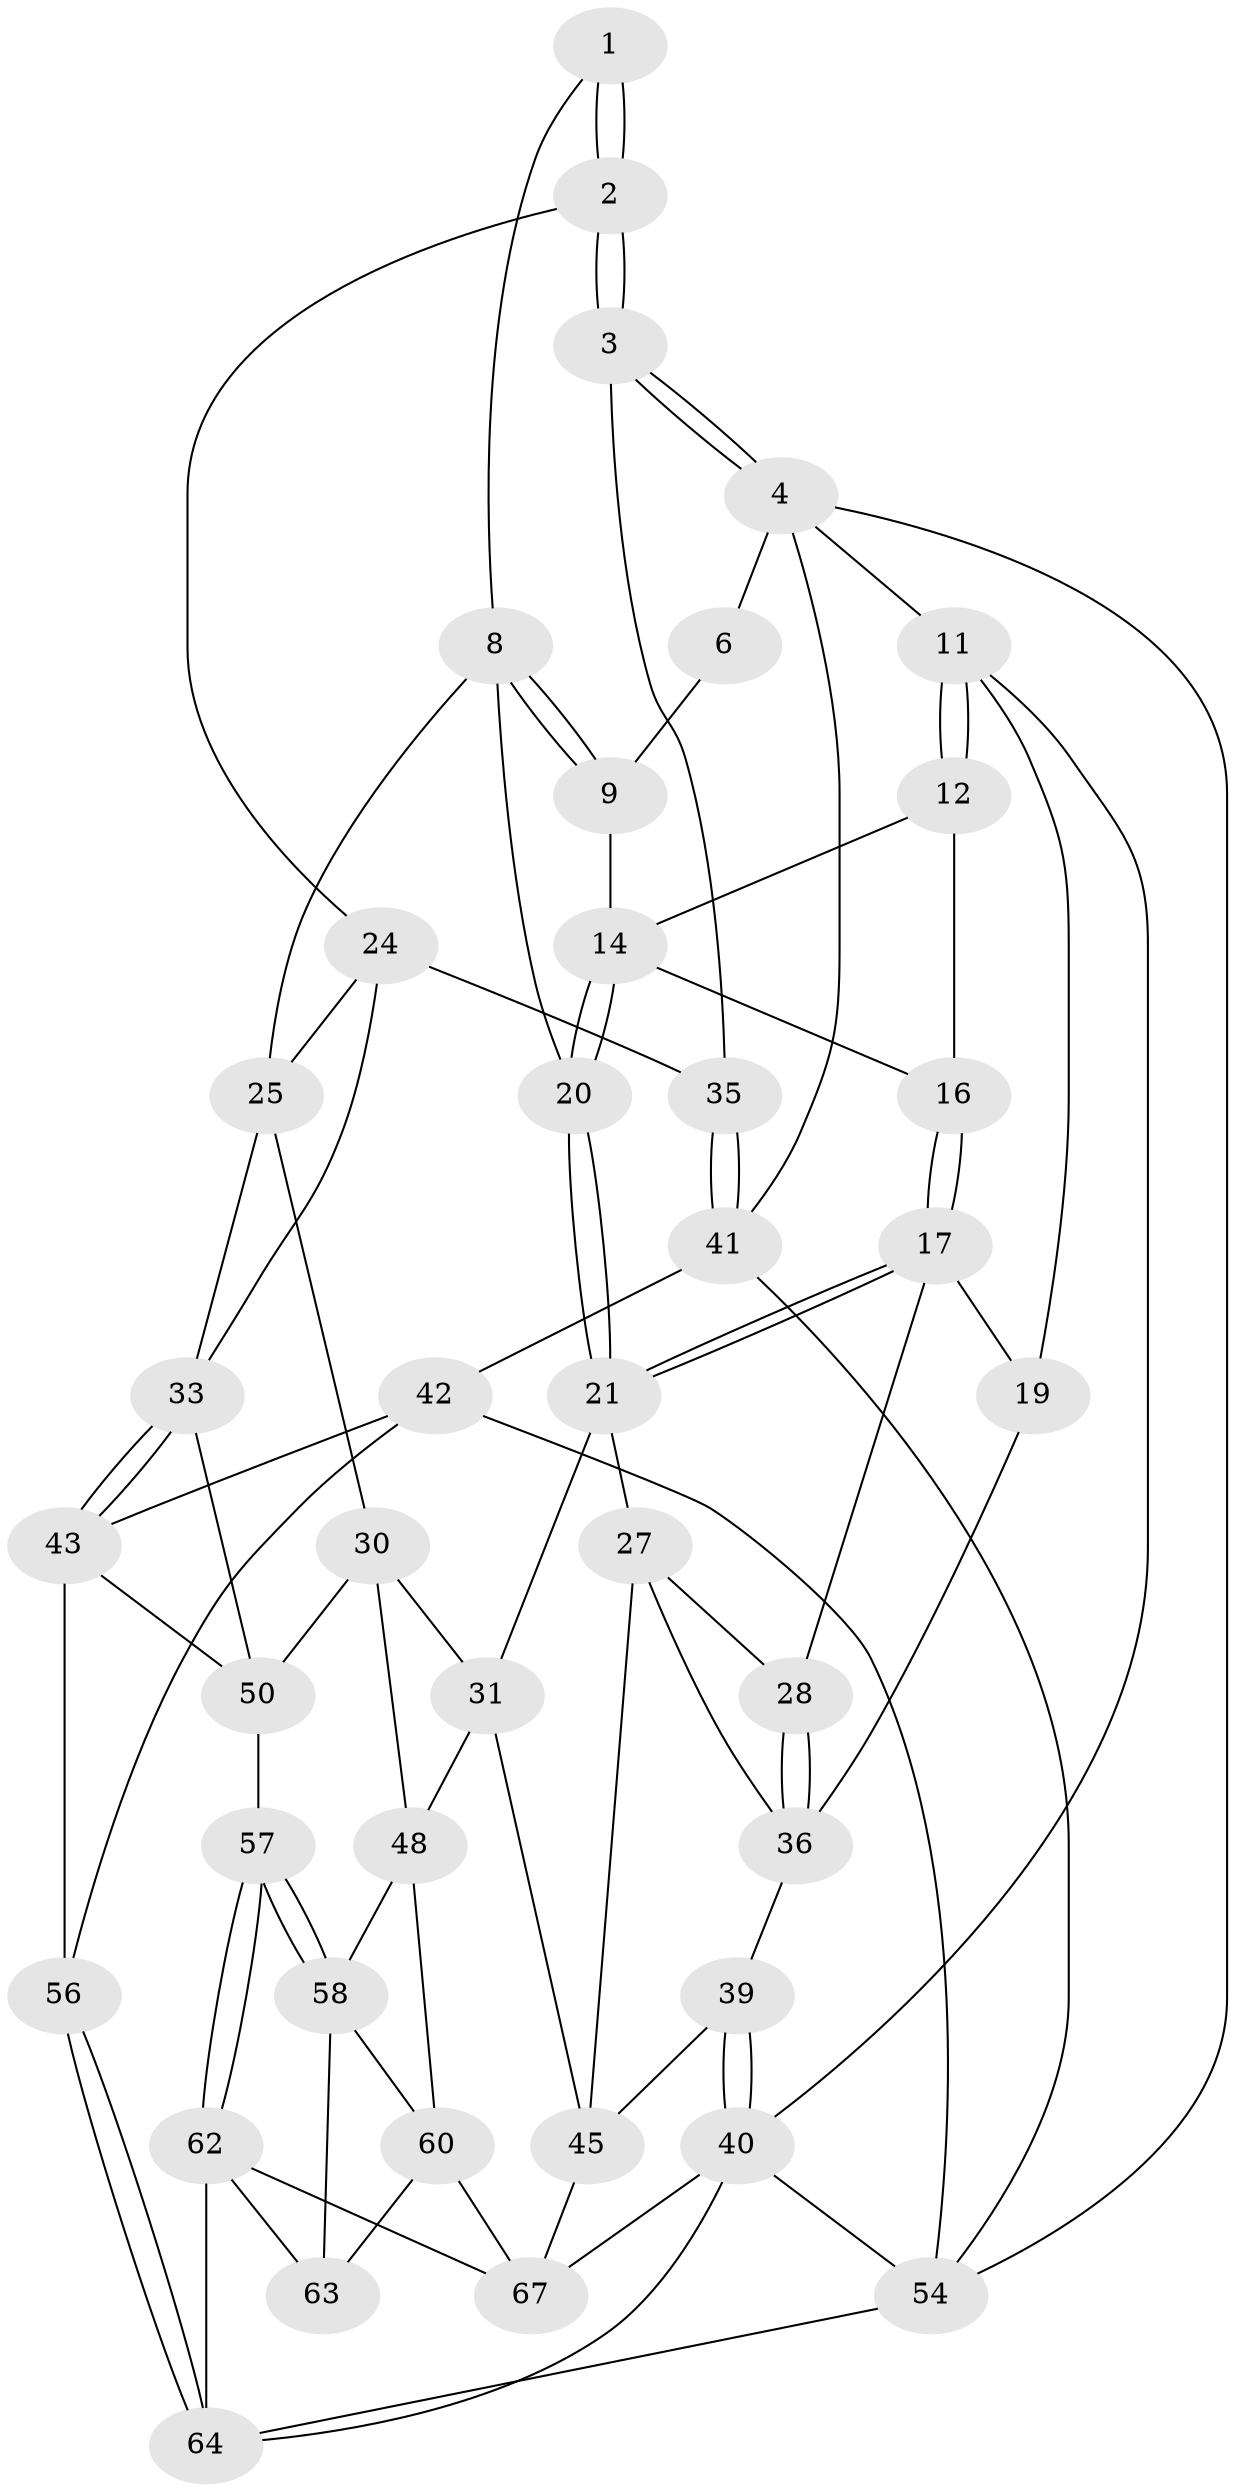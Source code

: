 // original degree distribution, {3: 0.02857142857142857, 6: 0.18571428571428572, 5: 0.5714285714285714, 4: 0.21428571428571427}
// Generated by graph-tools (version 1.1) at 2025/42/03/06/25 10:42:27]
// undirected, 41 vertices, 91 edges
graph export_dot {
graph [start="1"]
  node [color=gray90,style=filled];
  1 [pos="+0.8670433753231099+0",super="+7"];
  2 [pos="+1+0.258182252190522",super="+22"];
  3 [pos="+1+0.27065458181511204"];
  4 [pos="+1+0.295515567185545",super="+5"];
  6 [pos="+0.8220508419176327+0",super="+10"];
  8 [pos="+0.6702421761043914+0.1374533562814511",super="+23"];
  9 [pos="+0.6529118706805812+0.10250457083919605"];
  11 [pos="+0+0"];
  12 [pos="+0.19014244086187573+0",super="+13"];
  14 [pos="+0.4962489602813496+0.11852673275848656",super="+15"];
  16 [pos="+0.30455492273597984+0.056849248042592136"];
  17 [pos="+0.29611218593611016+0.1871311121090009",super="+18"];
  19 [pos="+0+0"];
  20 [pos="+0.4155967682818501+0.23069694290697054"];
  21 [pos="+0.34729252024701435+0.27589946208910043",super="+26"];
  24 [pos="+0.7271101897251117+0.2929991104767664",super="+32"];
  25 [pos="+0.664079646401054+0.24368966648632753",super="+29"];
  27 [pos="+0.18277090014022462+0.358455727269235",super="+38"];
  28 [pos="+0.09569562388814436+0.31930981401000785"];
  30 [pos="+0.3997521999895601+0.381197160189909",super="+47"];
  31 [pos="+0.34789347929619935+0.3432210936025141",super="+44"];
  33 [pos="+0.6565297568268607+0.49292420451232194",super="+34"];
  35 [pos="+0.8026198688789024+0.3669506493882159"];
  36 [pos="+0+0.42163970851302",super="+37"];
  39 [pos="+0+0.8867612777679351"];
  40 [pos="+0+1",super="+70"];
  41 [pos="+0.8382514831505707+0.48726728186333135",super="+46"];
  42 [pos="+0.8227107614930106+0.5444915258680956",super="+55"];
  43 [pos="+0.6860239002889917+0.534011488945983",super="+52"];
  45 [pos="+0.1593790919360252+0.6807027353675058",super="+51"];
  48 [pos="+0.4176718053056588+0.5736085633807072",super="+49"];
  50 [pos="+0.49132144874023664+0.5066994301601736",super="+53"];
  54 [pos="+1+0.682220940996782",super="+61"];
  56 [pos="+0.766388395711964+0.8005994626381379"];
  57 [pos="+0.5127525744367188+0.70123508660758"];
  58 [pos="+0.4210016816275239+0.6258085717569213",super="+59"];
  60 [pos="+0.2250098575243153+0.6754531854809368",super="+66"];
  62 [pos="+0.5045716295937247+0.7185509002312073",super="+65"];
  63 [pos="+0.4559739269221647+0.7273000609270526"];
  64 [pos="+0.719417153748282+0.8889673897488609",super="+69"];
  67 [pos="+0.4026028342637411+0.8981642420356801",super="+68"];
  1 -- 2 [weight=2];
  1 -- 2;
  1 -- 8;
  2 -- 3;
  2 -- 3;
  2 -- 24;
  3 -- 4;
  3 -- 4;
  3 -- 35;
  4 -- 41;
  4 -- 11;
  4 -- 54;
  4 -- 6;
  6 -- 9;
  8 -- 9;
  8 -- 9;
  8 -- 25;
  8 -- 20;
  9 -- 14;
  11 -- 12;
  11 -- 12;
  11 -- 19;
  11 -- 40;
  12 -- 16;
  12 -- 14;
  14 -- 20;
  14 -- 20;
  14 -- 16;
  16 -- 17;
  16 -- 17;
  17 -- 21;
  17 -- 21;
  17 -- 19;
  17 -- 28;
  19 -- 36;
  20 -- 21;
  20 -- 21;
  21 -- 27;
  21 -- 31;
  24 -- 25;
  24 -- 33;
  24 -- 35;
  25 -- 30;
  25 -- 33;
  27 -- 28;
  27 -- 36;
  27 -- 45;
  28 -- 36;
  28 -- 36;
  30 -- 31;
  30 -- 48;
  30 -- 50;
  31 -- 48;
  31 -- 45;
  33 -- 43;
  33 -- 43;
  33 -- 50;
  35 -- 41;
  35 -- 41;
  36 -- 39;
  39 -- 40;
  39 -- 40;
  39 -- 45;
  40 -- 67;
  40 -- 54;
  40 -- 64;
  41 -- 42;
  41 -- 54;
  42 -- 43;
  42 -- 56;
  42 -- 54;
  43 -- 56;
  43 -- 50;
  45 -- 67;
  48 -- 58;
  48 -- 60;
  50 -- 57;
  54 -- 64;
  56 -- 64;
  56 -- 64;
  57 -- 58;
  57 -- 58;
  57 -- 62;
  57 -- 62;
  58 -- 60;
  58 -- 63;
  60 -- 67;
  60 -- 63;
  62 -- 63;
  62 -- 64;
  62 -- 67;
}
